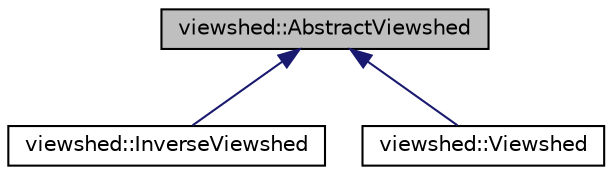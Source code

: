 digraph "viewshed::AbstractViewshed"
{
 // LATEX_PDF_SIZE
  edge [fontname="Helvetica",fontsize="10",labelfontname="Helvetica",labelfontsize="10"];
  node [fontname="Helvetica",fontsize="10",shape=record];
  Node1 [label="viewshed::AbstractViewshed",height=0.2,width=0.4,color="black", fillcolor="grey75", style="filled", fontcolor="black",tooltip="Abstract class that represents viewshed calculation from this class specific implementations ( Viewsh..."];
  Node1 -> Node2 [dir="back",color="midnightblue",fontsize="10",style="solid",fontname="Helvetica"];
  Node2 [label="viewshed::InverseViewshed",height=0.2,width=0.4,color="black", fillcolor="white", style="filled",URL="$classviewshed_1_1InverseViewshed.html",tooltip=" "];
  Node1 -> Node3 [dir="back",color="midnightblue",fontsize="10",style="solid",fontname="Helvetica"];
  Node3 [label="viewshed::Viewshed",height=0.2,width=0.4,color="black", fillcolor="white", style="filled",URL="$classviewshed_1_1Viewshed.html",tooltip=" "];
}
